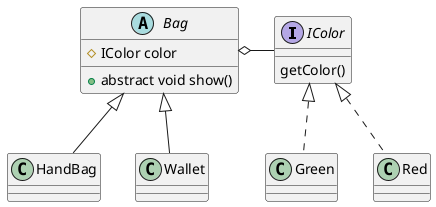 @startuml

interface IColor {
    getColor()
}
class Green implements IColor
class Red implements IColor

abstract class Bag {
    # IColor color
    + abstract void show()
}
class HandBag extends Bag
class Wallet extends Bag

Bag o- IColor

@enduml